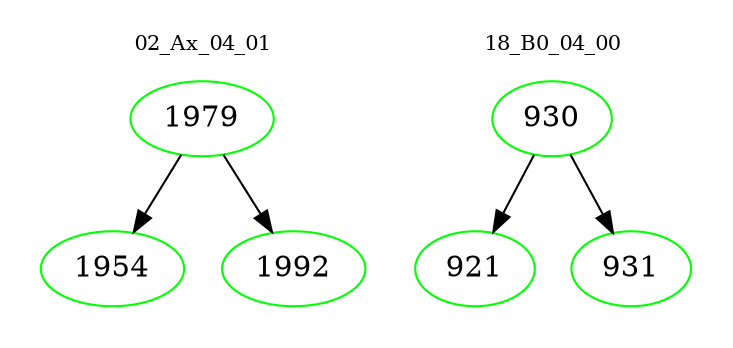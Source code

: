 digraph{
subgraph cluster_0 {
color = white
label = "02_Ax_04_01";
fontsize=10;
T0_1979 [label="1979", color="green"]
T0_1979 -> T0_1954 [color="black"]
T0_1954 [label="1954", color="green"]
T0_1979 -> T0_1992 [color="black"]
T0_1992 [label="1992", color="green"]
}
subgraph cluster_1 {
color = white
label = "18_B0_04_00";
fontsize=10;
T1_930 [label="930", color="green"]
T1_930 -> T1_921 [color="black"]
T1_921 [label="921", color="green"]
T1_930 -> T1_931 [color="black"]
T1_931 [label="931", color="green"]
}
}

